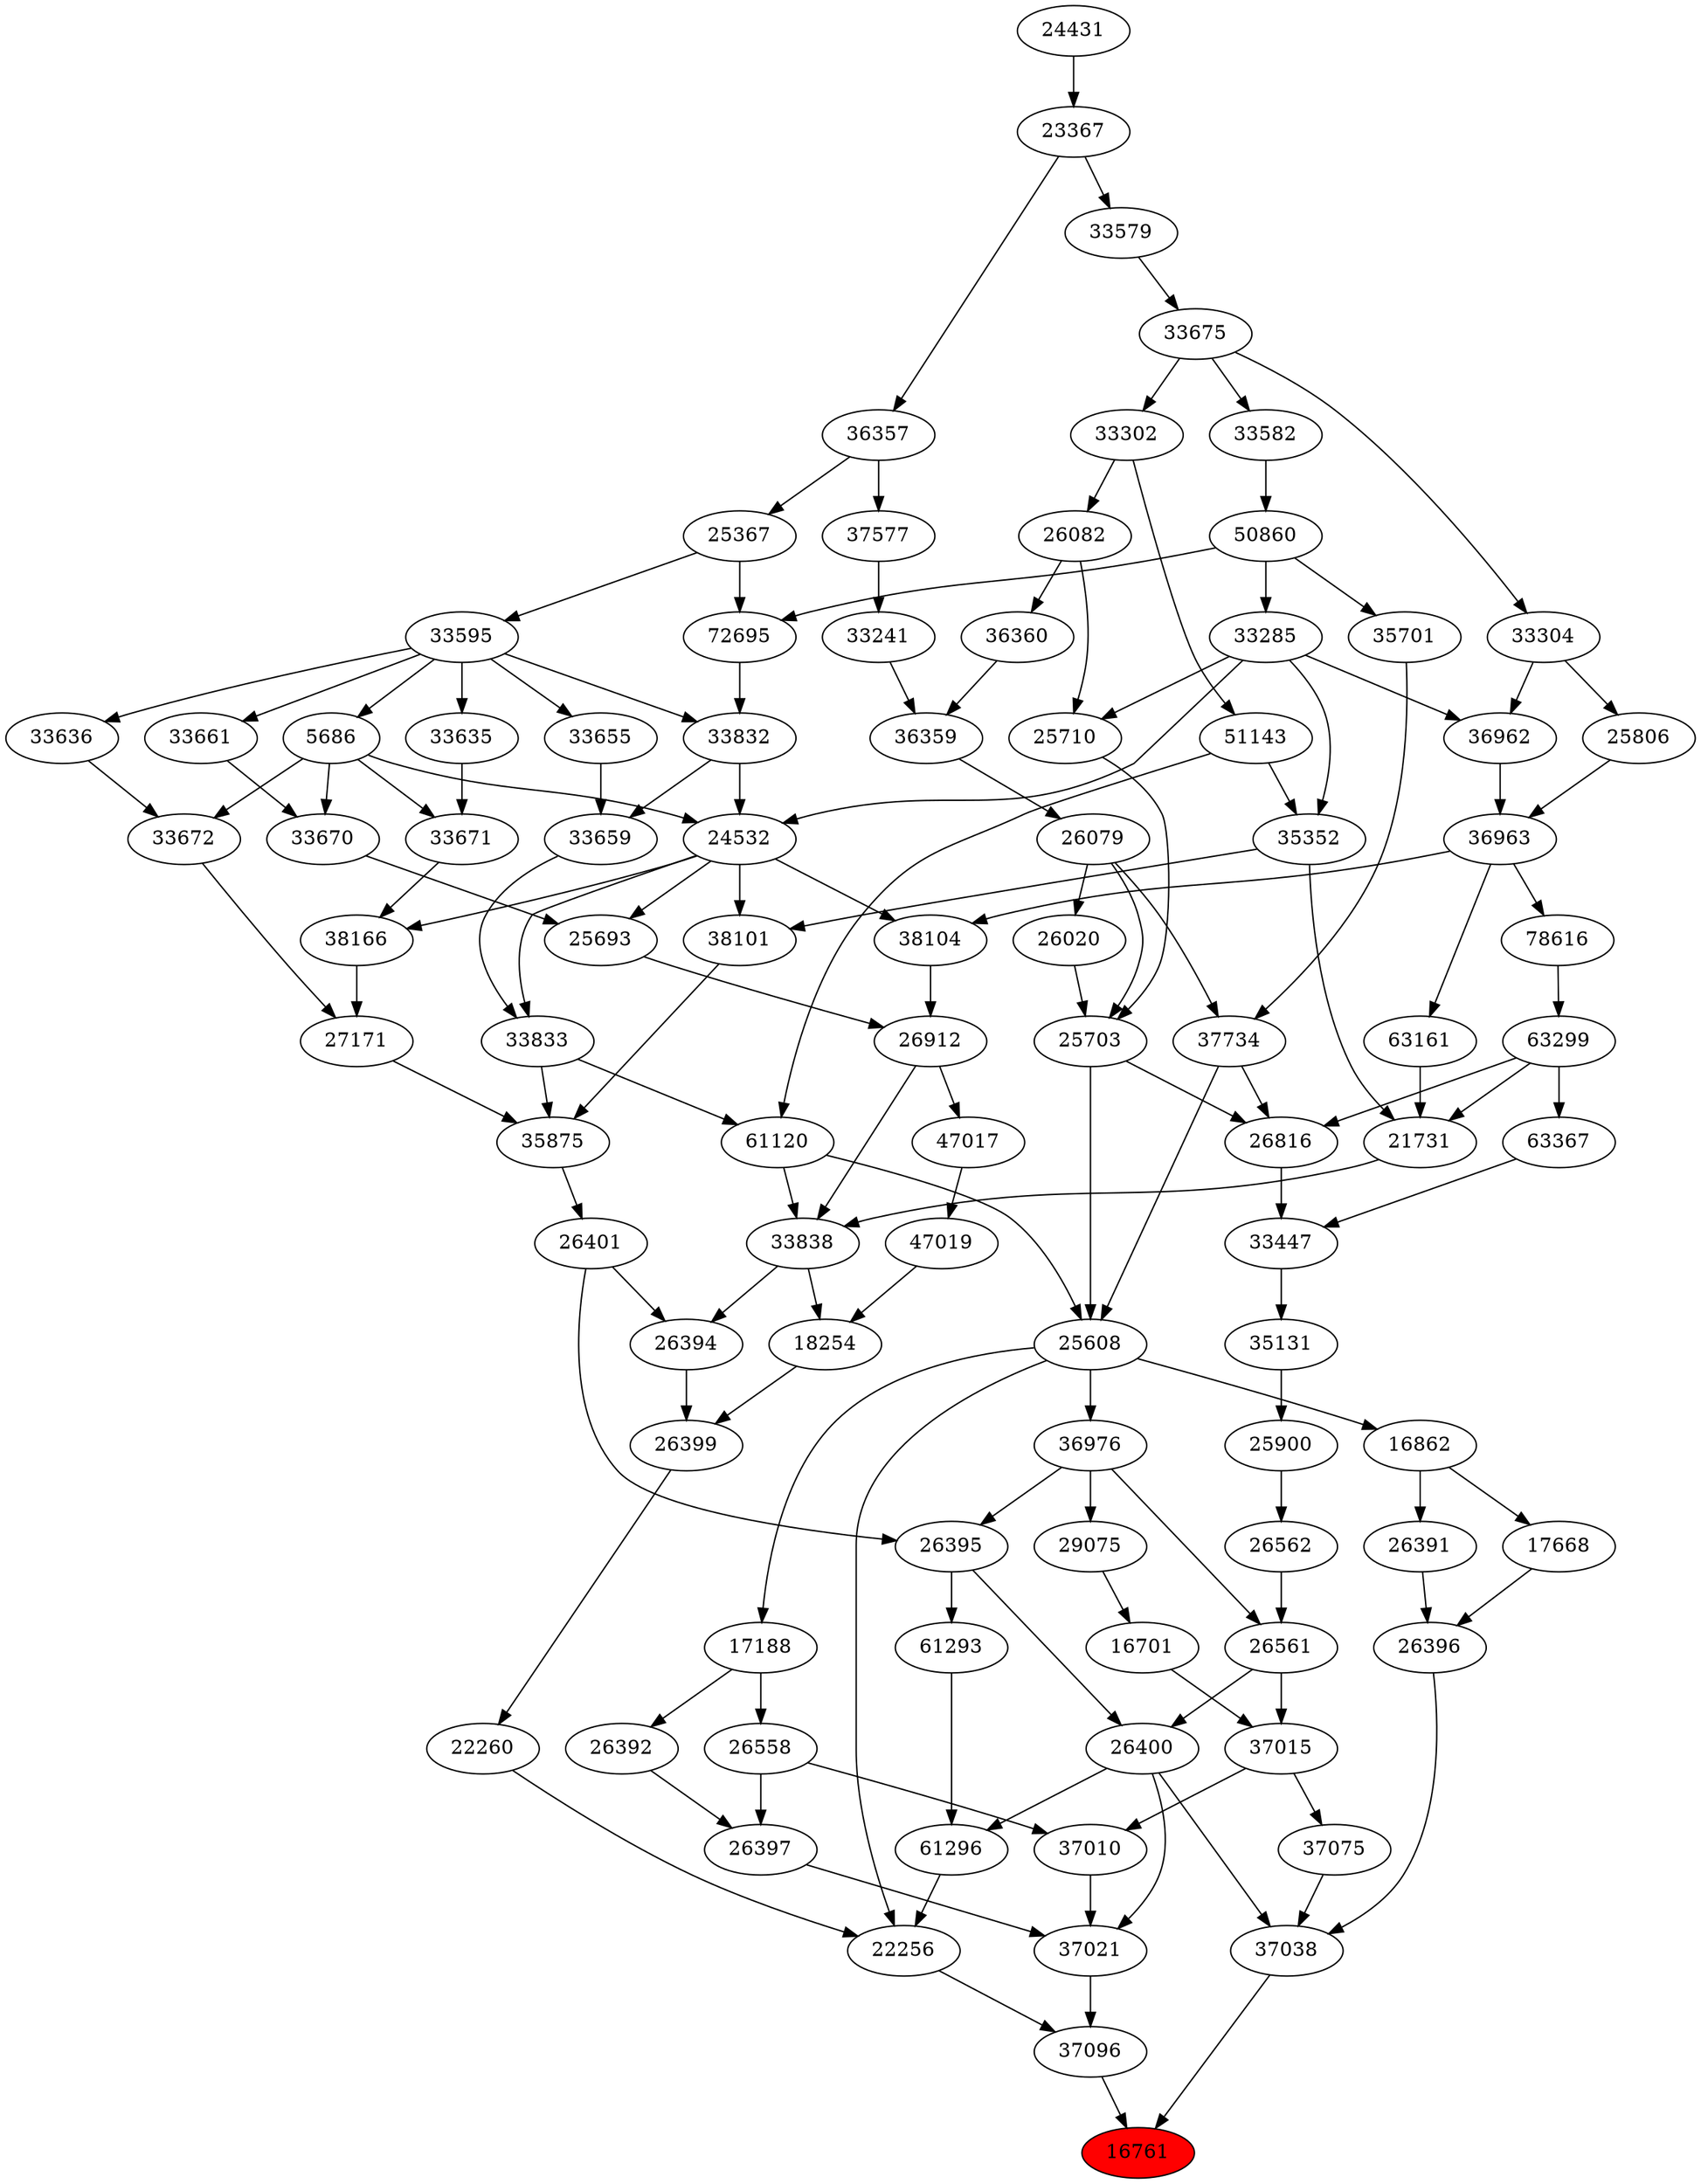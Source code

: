 strict digraph{ 
16761 [label="16761" fillcolor=red style=filled]
37096 -> 16761
37038 -> 16761
37096 [label="37096"]
22256 -> 37096
37021 -> 37096
37038 [label="37038"]
26396 -> 37038
26400 -> 37038
37075 -> 37038
22256 [label="22256"]
25608 -> 22256
22260 -> 22256
61296 -> 22256
37021 [label="37021"]
26397 -> 37021
26400 -> 37021
37010 -> 37021
26396 [label="26396"]
26391 -> 26396
17668 -> 26396
26400 [label="26400"]
26395 -> 26400
26561 -> 26400
37075 [label="37075"]
37015 -> 37075
25608 [label="25608"]
25703 -> 25608
37734 -> 25608
61120 -> 25608
22260 [label="22260"]
26399 -> 22260
61296 [label="61296"]
26400 -> 61296
61293 -> 61296
26397 [label="26397"]
26392 -> 26397
26558 -> 26397
37010 [label="37010"]
37015 -> 37010
26558 -> 37010
26391 [label="26391"]
16862 -> 26391
17668 [label="17668"]
16862 -> 17668
26395 [label="26395"]
36976 -> 26395
26401 -> 26395
26561 [label="26561"]
36976 -> 26561
26562 -> 26561
37015 [label="37015"]
16701 -> 37015
26561 -> 37015
25703 [label="25703"]
26020 -> 25703
26079 -> 25703
25710 -> 25703
37734 [label="37734"]
26079 -> 37734
35701 -> 37734
61120 [label="61120"]
51143 -> 61120
33833 -> 61120
26399 [label="26399"]
26394 -> 26399
18254 -> 26399
61293 [label="61293"]
26395 -> 61293
26392 [label="26392"]
17188 -> 26392
26558 [label="26558"]
17188 -> 26558
16862 [label="16862"]
25608 -> 16862
36976 [label="36976"]
25608 -> 36976
26401 [label="26401"]
35875 -> 26401
26562 [label="26562"]
25900 -> 26562
16701 [label="16701"]
29075 -> 16701
26020 [label="26020"]
26079 -> 26020
26079 [label="26079"]
36359 -> 26079
25710 [label="25710"]
26082 -> 25710
33285 -> 25710
35701 [label="35701"]
50860 -> 35701
51143 [label="51143"]
33302 -> 51143
33833 [label="33833"]
33659 -> 33833
24532 -> 33833
26394 [label="26394"]
33838 -> 26394
26401 -> 26394
18254 [label="18254"]
47019 -> 18254
33838 -> 18254
17188 [label="17188"]
25608 -> 17188
35875 [label="35875"]
27171 -> 35875
38101 -> 35875
33833 -> 35875
25900 [label="25900"]
35131 -> 25900
29075 [label="29075"]
36976 -> 29075
36359 [label="36359"]
33241 -> 36359
36360 -> 36359
26082 [label="26082"]
33302 -> 26082
33285 [label="33285"]
50860 -> 33285
50860 [label="50860"]
33582 -> 50860
33302 [label="33302"]
33675 -> 33302
33659 [label="33659"]
33655 -> 33659
33832 -> 33659
24532 [label="24532"]
33285 -> 24532
5686 -> 24532
33832 -> 24532
33838 [label="33838"]
21731 -> 33838
26912 -> 33838
61120 -> 33838
47019 [label="47019"]
47017 -> 47019
27171 [label="27171"]
33672 -> 27171
38166 -> 27171
38101 [label="38101"]
24532 -> 38101
35352 -> 38101
35131 [label="35131"]
33447 -> 35131
33241 [label="33241"]
37577 -> 33241
36360 [label="36360"]
26082 -> 36360
33582 [label="33582"]
33675 -> 33582
33675 [label="33675"]
33579 -> 33675
33655 [label="33655"]
33595 -> 33655
33832 [label="33832"]
72695 -> 33832
33595 -> 33832
5686 [label="5686"]
33595 -> 5686
21731 [label="21731"]
35352 -> 21731
63161 -> 21731
63299 -> 21731
26912 [label="26912"]
38104 -> 26912
25693 -> 26912
47017 [label="47017"]
26912 -> 47017
33672 [label="33672"]
33636 -> 33672
5686 -> 33672
38166 [label="38166"]
24532 -> 38166
33671 -> 38166
35352 [label="35352"]
33285 -> 35352
51143 -> 35352
33447 [label="33447"]
63367 -> 33447
26816 -> 33447
37577 [label="37577"]
36357 -> 37577
33579 [label="33579"]
23367 -> 33579
33595 [label="33595"]
25367 -> 33595
72695 [label="72695"]
50860 -> 72695
25367 -> 72695
63161 [label="63161"]
36963 -> 63161
63299 [label="63299"]
78616 -> 63299
38104 [label="38104"]
24532 -> 38104
36963 -> 38104
25693 [label="25693"]
24532 -> 25693
33670 -> 25693
33636 [label="33636"]
33595 -> 33636
33671 [label="33671"]
5686 -> 33671
33635 -> 33671
63367 [label="63367"]
63299 -> 63367
26816 [label="26816"]
25703 -> 26816
37734 -> 26816
63299 -> 26816
36357 [label="36357"]
23367 -> 36357
23367 [label="23367"]
24431 -> 23367
25367 [label="25367"]
36357 -> 25367
36963 [label="36963"]
36962 -> 36963
25806 -> 36963
78616 [label="78616"]
36963 -> 78616
33670 [label="33670"]
5686 -> 33670
33661 -> 33670
33635 [label="33635"]
33595 -> 33635
24431 [label="24431"]
36962 [label="36962"]
33285 -> 36962
33304 -> 36962
25806 [label="25806"]
33304 -> 25806
33661 [label="33661"]
33595 -> 33661
33304 [label="33304"]
33675 -> 33304
}